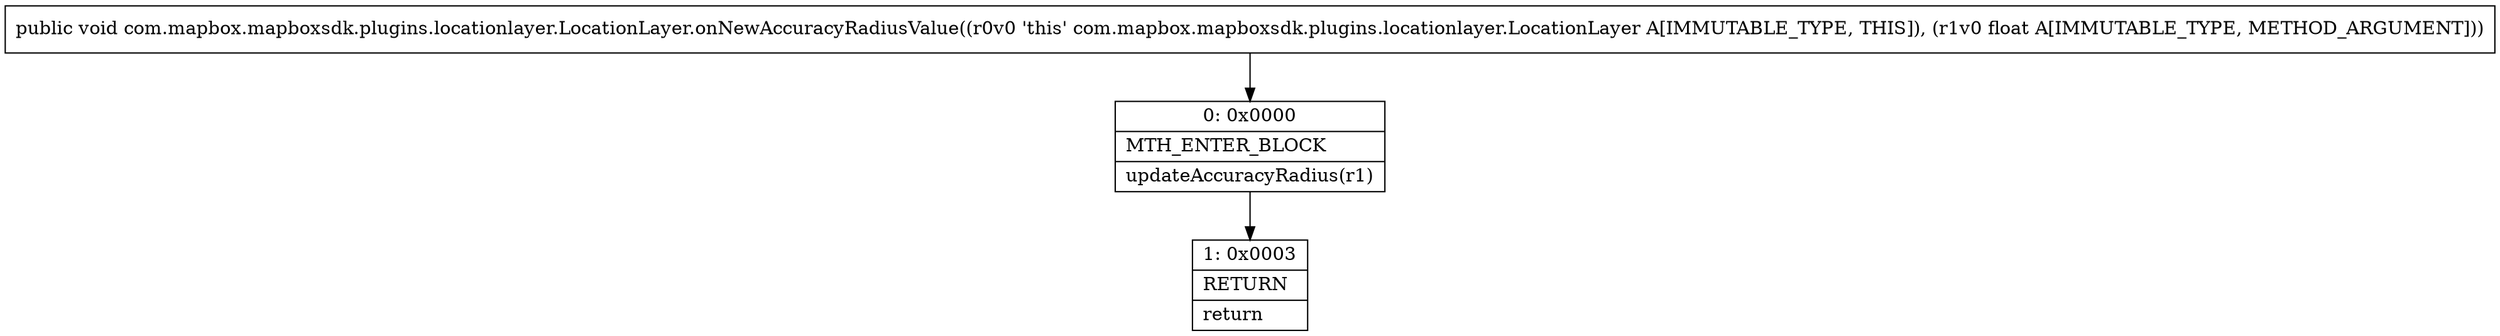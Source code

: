 digraph "CFG forcom.mapbox.mapboxsdk.plugins.locationlayer.LocationLayer.onNewAccuracyRadiusValue(F)V" {
Node_0 [shape=record,label="{0\:\ 0x0000|MTH_ENTER_BLOCK\l|updateAccuracyRadius(r1)\l}"];
Node_1 [shape=record,label="{1\:\ 0x0003|RETURN\l|return\l}"];
MethodNode[shape=record,label="{public void com.mapbox.mapboxsdk.plugins.locationlayer.LocationLayer.onNewAccuracyRadiusValue((r0v0 'this' com.mapbox.mapboxsdk.plugins.locationlayer.LocationLayer A[IMMUTABLE_TYPE, THIS]), (r1v0 float A[IMMUTABLE_TYPE, METHOD_ARGUMENT])) }"];
MethodNode -> Node_0;
Node_0 -> Node_1;
}

